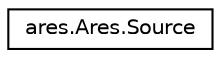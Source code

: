digraph "Graphical Class Hierarchy"
{
 // LATEX_PDF_SIZE
  edge [fontname="Helvetica",fontsize="10",labelfontname="Helvetica",labelfontsize="10"];
  node [fontname="Helvetica",fontsize="10",shape=record];
  rankdir="LR";
  Node0 [label="ares.Ares.Source",height=0.2,width=0.4,color="black", fillcolor="white", style="filled",URL="$df/db9/classares_1_1Ares_1_1Source.html",tooltip=" "];
}
